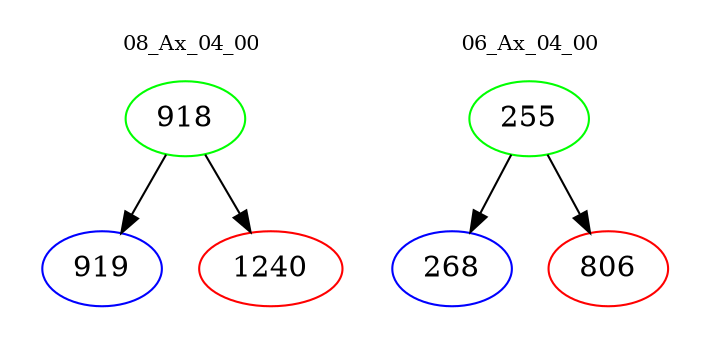 digraph{
subgraph cluster_0 {
color = white
label = "08_Ax_04_00";
fontsize=10;
T0_918 [label="918", color="green"]
T0_918 -> T0_919 [color="black"]
T0_919 [label="919", color="blue"]
T0_918 -> T0_1240 [color="black"]
T0_1240 [label="1240", color="red"]
}
subgraph cluster_1 {
color = white
label = "06_Ax_04_00";
fontsize=10;
T1_255 [label="255", color="green"]
T1_255 -> T1_268 [color="black"]
T1_268 [label="268", color="blue"]
T1_255 -> T1_806 [color="black"]
T1_806 [label="806", color="red"]
}
}
